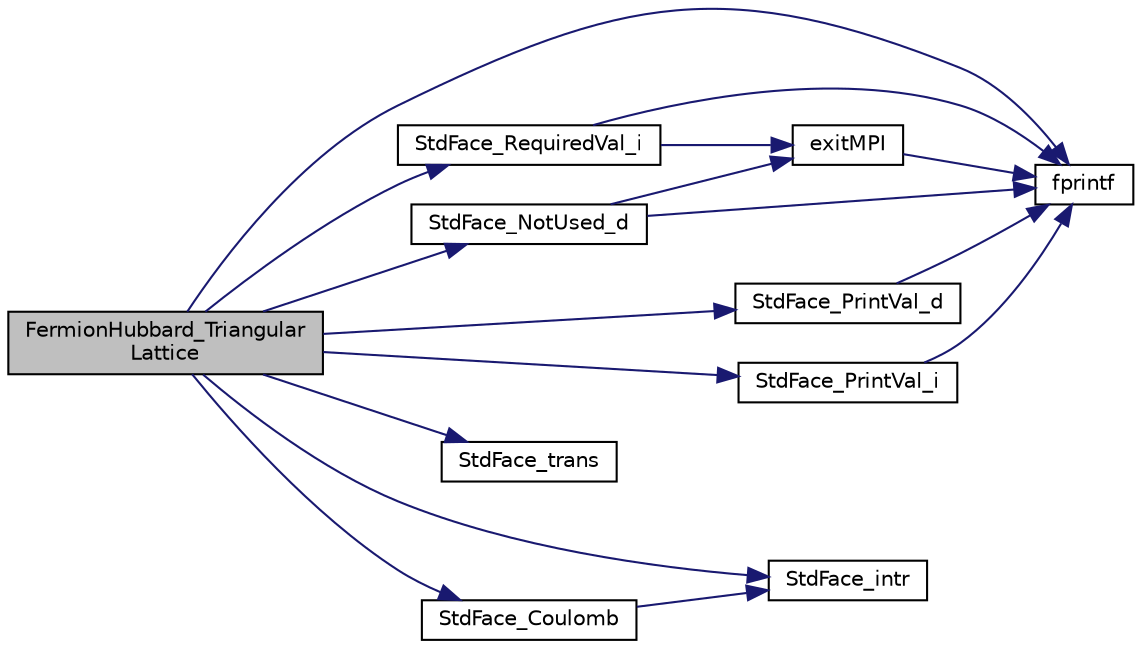 digraph "FermionHubbard_TriangularLattice"
{
 // INTERACTIVE_SVG=YES
  edge [fontname="Helvetica",fontsize="10",labelfontname="Helvetica",labelfontsize="10"];
  node [fontname="Helvetica",fontsize="10",shape=record];
  rankdir="LR";
  Node1 [label="FermionHubbard_Triangular\lLattice",height=0.2,width=0.4,color="black", fillcolor="grey75", style="filled", fontcolor="black"];
  Node1 -> Node2 [color="midnightblue",fontsize="10",style="solid",fontname="Helvetica"];
  Node2 [label="fprintf",height=0.2,width=0.4,color="black", fillcolor="white", style="filled",URL="$xfreemem__large_8c.html#a5c1bb0da45eec945c4cc3233c7d8427e"];
  Node1 -> Node3 [color="midnightblue",fontsize="10",style="solid",fontname="Helvetica"];
  Node3 [label="StdFace_RequiredVal_i",height=0.2,width=0.4,color="black", fillcolor="white", style="filled",URL="$_std_face___model_util_8c.html#aa10304b418d3e5f362a13c06749be672"];
  Node3 -> Node2 [color="midnightblue",fontsize="10",style="solid",fontname="Helvetica"];
  Node3 -> Node4 [color="midnightblue",fontsize="10",style="solid",fontname="Helvetica"];
  Node4 [label="exitMPI",height=0.2,width=0.4,color="black", fillcolor="white", style="filled",URL="$wrapper_m_p_i_8h.html#ae0504dbbe2857fc4f3c84ef0b7bc45ed"];
  Node4 -> Node2 [color="midnightblue",fontsize="10",style="solid",fontname="Helvetica"];
  Node1 -> Node5 [color="midnightblue",fontsize="10",style="solid",fontname="Helvetica"];
  Node5 [label="StdFace_PrintVal_d",height=0.2,width=0.4,color="black", fillcolor="white", style="filled",URL="$_std_face___model_util_8c.html#a40c0095bc5329e343502d453f929fecc"];
  Node5 -> Node2 [color="midnightblue",fontsize="10",style="solid",fontname="Helvetica"];
  Node1 -> Node6 [color="midnightblue",fontsize="10",style="solid",fontname="Helvetica"];
  Node6 [label="StdFace_NotUsed_d",height=0.2,width=0.4,color="black", fillcolor="white", style="filled",URL="$_std_face___model_util_8c.html#a05386999c1e68124dd96f79ccdd80dbd"];
  Node6 -> Node2 [color="midnightblue",fontsize="10",style="solid",fontname="Helvetica"];
  Node6 -> Node4 [color="midnightblue",fontsize="10",style="solid",fontname="Helvetica"];
  Node1 -> Node7 [color="midnightblue",fontsize="10",style="solid",fontname="Helvetica"];
  Node7 [label="StdFace_trans",height=0.2,width=0.4,color="black", fillcolor="white", style="filled",URL="$_std_face___model_util_8c.html#a4b607adce5209d09c9e4ec65d5934fd2"];
  Node1 -> Node8 [color="midnightblue",fontsize="10",style="solid",fontname="Helvetica"];
  Node8 [label="StdFace_intr",height=0.2,width=0.4,color="black", fillcolor="white", style="filled",URL="$_std_face___model_util_8c.html#afe20afd6c3e5eb1c5ce127311c9e02a2"];
  Node1 -> Node9 [color="midnightblue",fontsize="10",style="solid",fontname="Helvetica"];
  Node9 [label="StdFace_Coulomb",height=0.2,width=0.4,color="black", fillcolor="white", style="filled",URL="$_std_face___model_util_8c.html#ac2b90258049d1e0066838f746c036b15"];
  Node9 -> Node8 [color="midnightblue",fontsize="10",style="solid",fontname="Helvetica"];
  Node1 -> Node10 [color="midnightblue",fontsize="10",style="solid",fontname="Helvetica"];
  Node10 [label="StdFace_PrintVal_i",height=0.2,width=0.4,color="black", fillcolor="white", style="filled",URL="$_std_face___model_util_8c.html#ad0b1739352d13d79ba19e2973abb67f9"];
  Node10 -> Node2 [color="midnightblue",fontsize="10",style="solid",fontname="Helvetica"];
}
